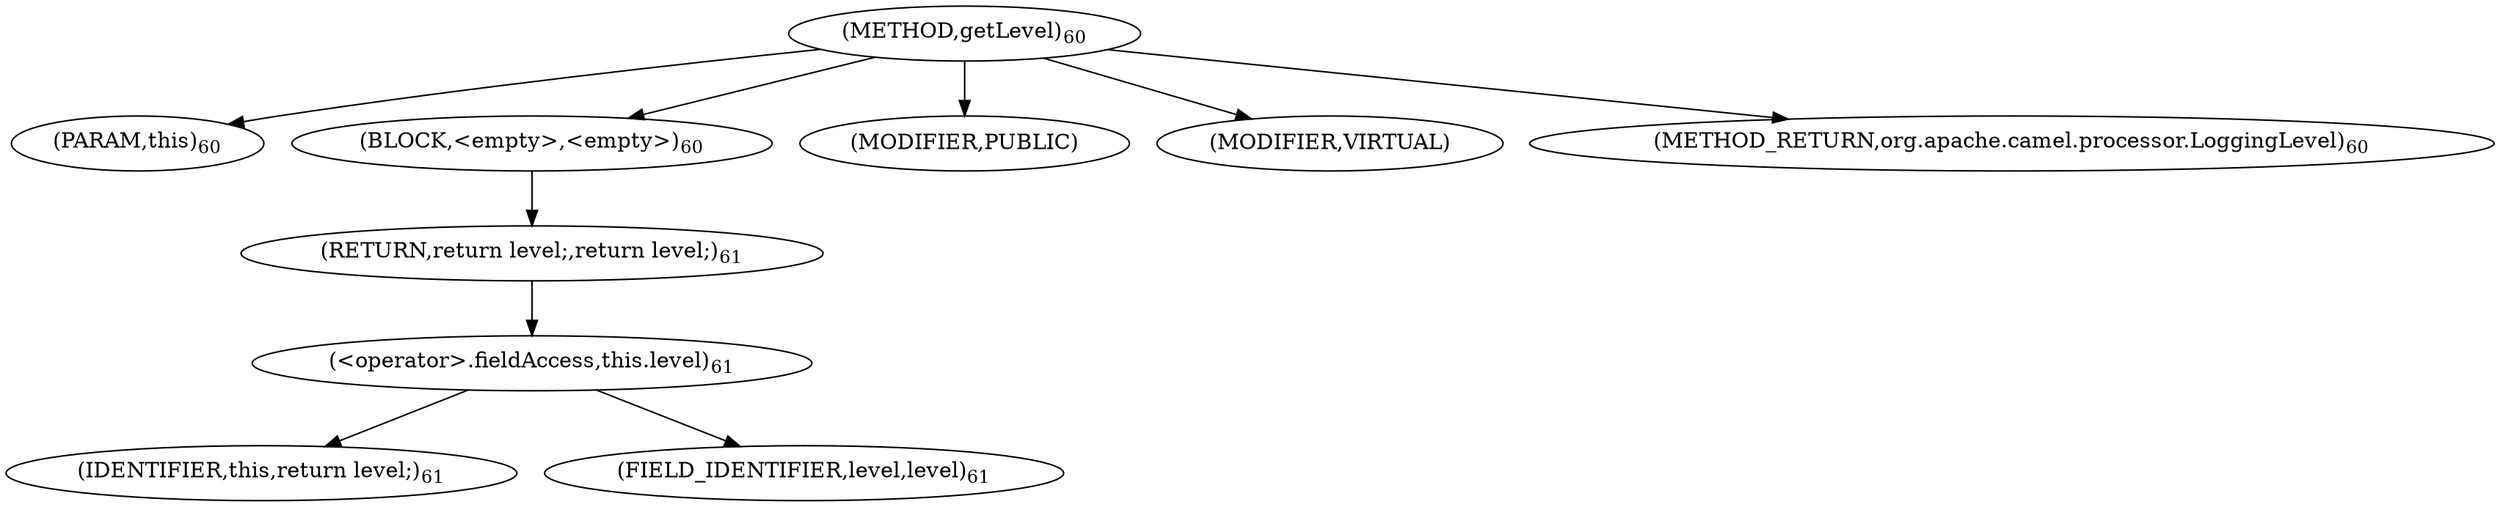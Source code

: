 digraph "getLevel" {  
"159" [label = <(METHOD,getLevel)<SUB>60</SUB>> ]
"160" [label = <(PARAM,this)<SUB>60</SUB>> ]
"161" [label = <(BLOCK,&lt;empty&gt;,&lt;empty&gt;)<SUB>60</SUB>> ]
"162" [label = <(RETURN,return level;,return level;)<SUB>61</SUB>> ]
"163" [label = <(&lt;operator&gt;.fieldAccess,this.level)<SUB>61</SUB>> ]
"164" [label = <(IDENTIFIER,this,return level;)<SUB>61</SUB>> ]
"165" [label = <(FIELD_IDENTIFIER,level,level)<SUB>61</SUB>> ]
"166" [label = <(MODIFIER,PUBLIC)> ]
"167" [label = <(MODIFIER,VIRTUAL)> ]
"168" [label = <(METHOD_RETURN,org.apache.camel.processor.LoggingLevel)<SUB>60</SUB>> ]
  "159" -> "160" 
  "159" -> "161" 
  "159" -> "166" 
  "159" -> "167" 
  "159" -> "168" 
  "161" -> "162" 
  "162" -> "163" 
  "163" -> "164" 
  "163" -> "165" 
}
